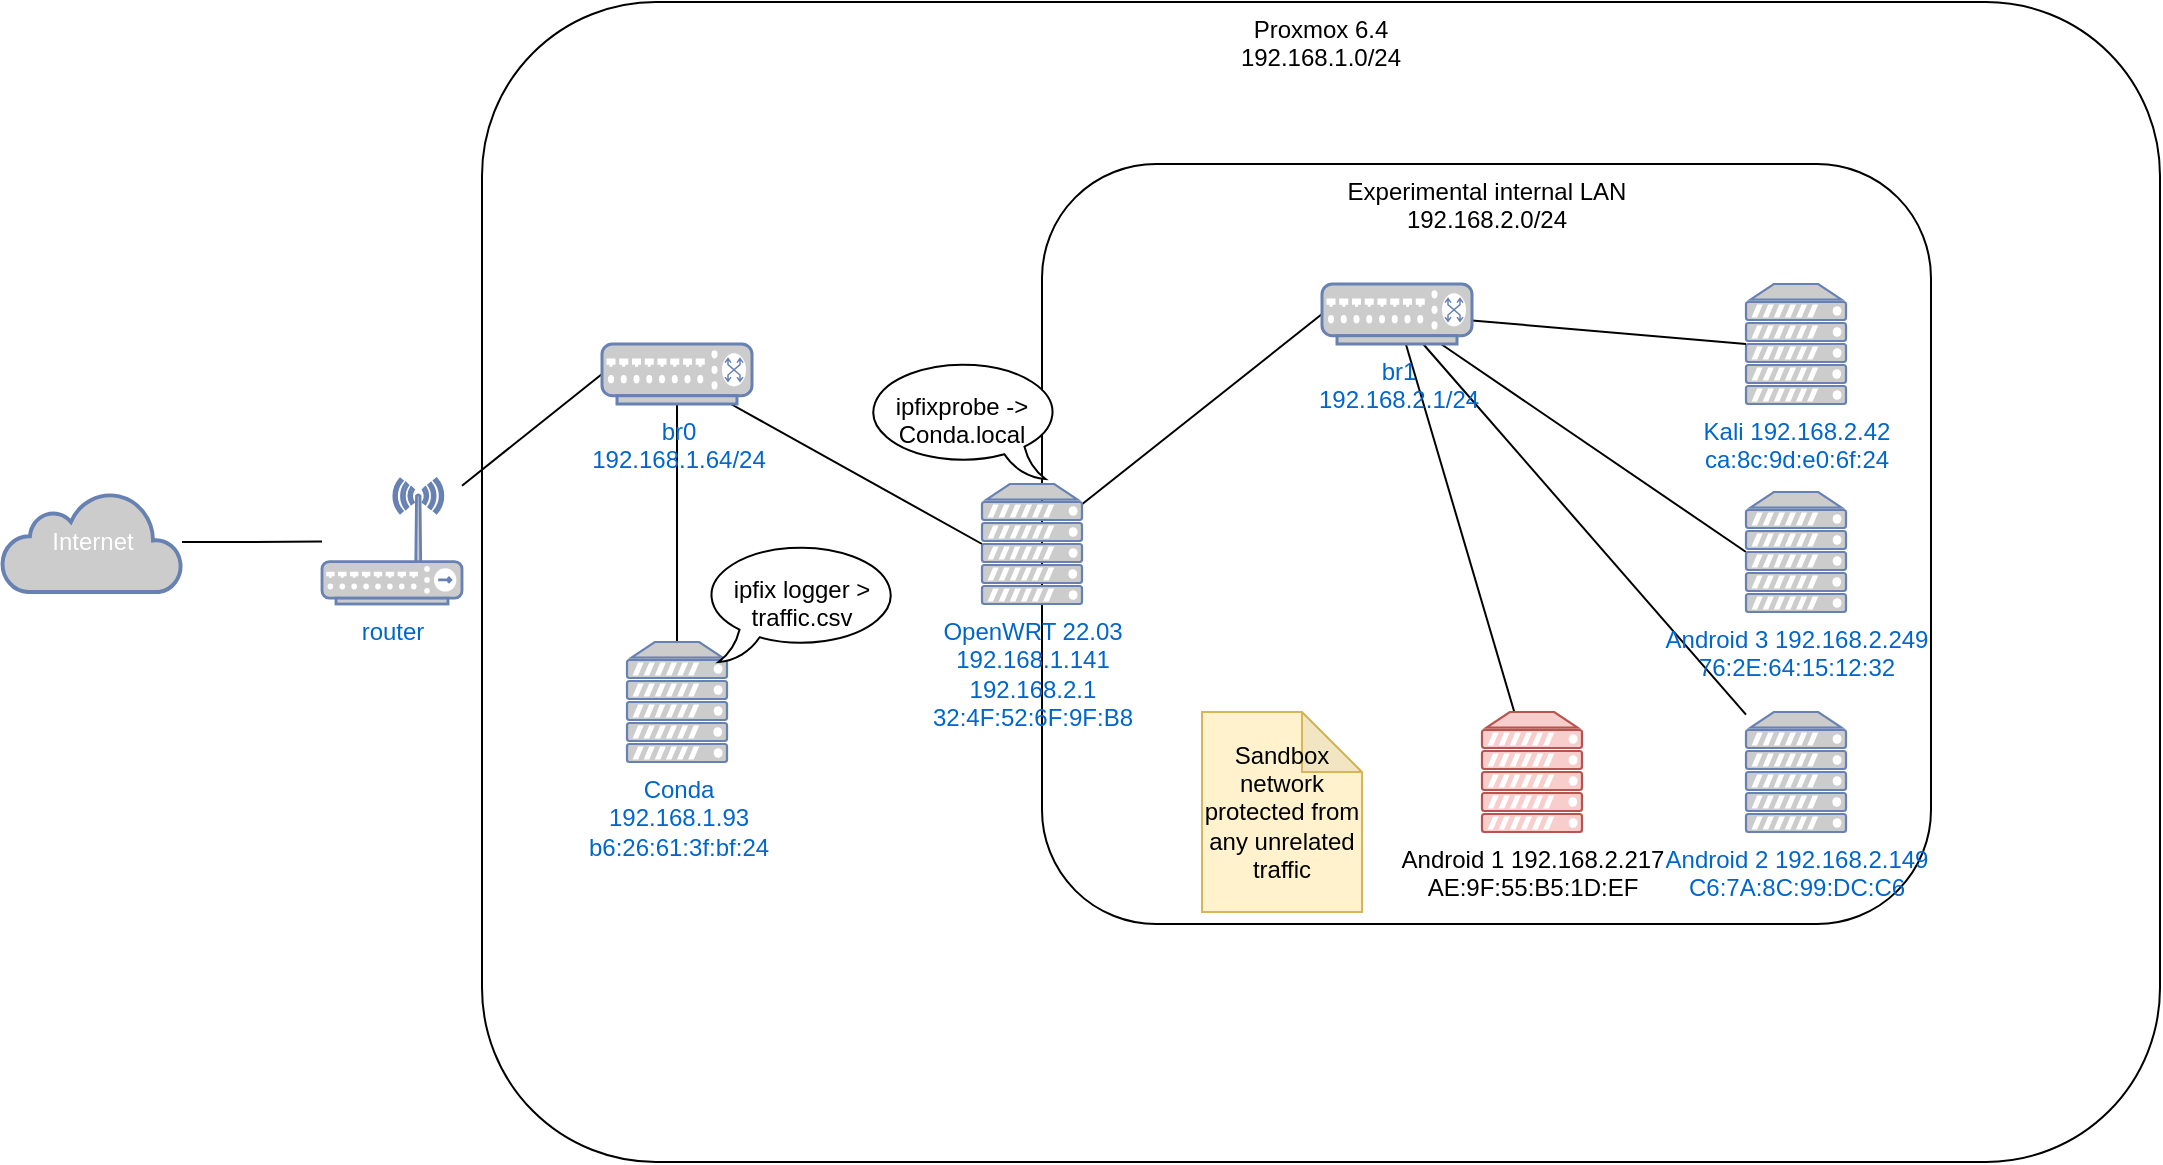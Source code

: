 <mxfile version="20.5.3" type="embed"><diagram id="jLwXgOiIhLEKHpEH9h6s" name="Page-1"><mxGraphModel dx="1746" dy="1023" grid="1" gridSize="10" guides="1" tooltips="1" connect="1" arrows="1" fold="1" page="1" pageScale="1" pageWidth="1100" pageHeight="850" background="#ffffff" math="0" shadow="0"><root><mxCell id="0"/><mxCell id="1" parent="0"/><mxCell id="3" value="Proxmox 6.4&lt;br&gt;192.168.1.0/24" style="rounded=1;whiteSpace=wrap;html=1;align=center;verticalAlign=top;fillColor=default;" parent="1" vertex="1"><mxGeometry x="250" y="10" width="839" height="580" as="geometry"/></mxCell><mxCell id="4" style="rounded=0;orthogonalLoop=1;jettySize=auto;html=1;entryX=0;entryY=0.5;entryDx=0;entryDy=0;entryPerimeter=0;endArrow=none;endFill=0;" parent="1" source="5" target="17" edge="1"><mxGeometry relative="1" as="geometry"/></mxCell><mxCell id="5" value="router" style="fontColor=#0066CC;verticalAlign=top;verticalLabelPosition=bottom;labelPosition=center;align=center;html=1;outlineConnect=0;fillColor=#CCCCCC;strokeColor=#6881B3;gradientColor=none;gradientDirection=north;strokeWidth=2;shape=mxgraph.networks.wireless_hub;" parent="1" vertex="1"><mxGeometry x="170" y="248.5" width="70" height="62.5" as="geometry"/></mxCell><mxCell id="6" value="" style="edgeStyle=orthogonalEdgeStyle;rounded=0;orthogonalLoop=1;jettySize=auto;html=1;endArrow=none;endFill=0;" parent="1" source="7" target="5" edge="1"><mxGeometry relative="1" as="geometry"/></mxCell><mxCell id="7" value="Internet" style="html=1;outlineConnect=0;fillColor=#CCCCCC;strokeColor=#6881B3;gradientColor=none;gradientDirection=north;strokeWidth=2;shape=mxgraph.networks.cloud;fontColor=#ffffff;" parent="1" vertex="1"><mxGeometry x="10" y="255" width="90" height="50" as="geometry"/></mxCell><mxCell id="9" value="Experimental internal LAN&lt;br&gt;192.168.2.0/24" style="rounded=1;whiteSpace=wrap;html=1;verticalAlign=top;" parent="1" vertex="1"><mxGeometry x="530" y="91" width="444.5" height="380" as="geometry"/></mxCell><mxCell id="10" value="Kali 192.168.2.42&lt;br&gt;ca:8c:9d:e0:6f:24" style="fontColor=#0066CC;verticalAlign=top;verticalLabelPosition=bottom;labelPosition=center;align=center;html=1;outlineConnect=0;fillColor=#CCCCCC;strokeColor=#6881B3;gradientColor=none;gradientDirection=north;strokeWidth=2;shape=mxgraph.networks.server;" parent="1" vertex="1"><mxGeometry x="882" y="151" width="50" height="60" as="geometry"/></mxCell><mxCell id="13" style="rounded=0;orthogonalLoop=1;jettySize=auto;html=1;entryX=0;entryY=0.5;entryDx=0;entryDy=0;entryPerimeter=0;endArrow=none;endFill=0;" parent="1" source="14" target="21" edge="1"><mxGeometry relative="1" as="geometry"/></mxCell><mxCell id="14" value="OpenWRT 22.03&lt;br&gt;&lt;div&gt;192.168.1.141&lt;/div&gt;&lt;div&gt;192.168.2.1&lt;/div&gt;32:4F:52:6F:9F:B8" style="fontColor=#0066CC;verticalAlign=top;verticalLabelPosition=bottom;labelPosition=center;align=center;html=1;outlineConnect=0;fillColor=#CCCCCC;strokeColor=#6881B3;gradientColor=none;gradientDirection=north;strokeWidth=2;shape=mxgraph.networks.server;" parent="1" vertex="1"><mxGeometry x="500" y="251" width="50" height="60" as="geometry"/></mxCell><mxCell id="16" style="rounded=0;orthogonalLoop=1;jettySize=auto;html=1;entryX=0;entryY=0.5;entryDx=0;entryDy=0;entryPerimeter=0;endArrow=none;endFill=0;" parent="1" source="17" target="14" edge="1"><mxGeometry relative="1" as="geometry"/></mxCell><mxCell id="36" style="edgeStyle=orthogonalEdgeStyle;rounded=0;orthogonalLoop=1;jettySize=auto;entryX=0.5;entryY=0;entryDx=0;entryDy=0;entryPerimeter=0;endArrow=none;endFill=0;" edge="1" parent="1" source="17" target="35"><mxGeometry relative="1" as="geometry"/></mxCell><mxCell id="17" value="&lt;div&gt;br0&lt;/div&gt;&lt;div&gt;192.168.1.64/24&lt;br&gt;&lt;/div&gt;" style="fontColor=#0066CC;verticalAlign=top;verticalLabelPosition=bottom;labelPosition=center;align=center;html=1;outlineConnect=0;fillColor=#CCCCCC;strokeColor=#6881B3;gradientColor=none;gradientDirection=north;strokeWidth=2;shape=mxgraph.networks.switch;" parent="1" vertex="1"><mxGeometry x="310" y="181" width="75" height="30" as="geometry"/></mxCell><mxCell id="18" style="rounded=0;orthogonalLoop=1;jettySize=auto;html=1;entryX=0;entryY=0.5;entryDx=0;entryDy=0;entryPerimeter=0;endArrow=none;endFill=0;" parent="1" source="21" target="10" edge="1"><mxGeometry relative="1" as="geometry"/></mxCell><mxCell id="32" style="edgeStyle=none;rounded=0;orthogonalLoop=1;jettySize=auto;endArrow=none;endFill=0;" parent="1" source="21" target="30" edge="1"><mxGeometry relative="1" as="geometry"/></mxCell><mxCell id="33" style="edgeStyle=none;rounded=0;orthogonalLoop=1;jettySize=auto;endArrow=none;endFill=0;" parent="1" source="21" target="29" edge="1"><mxGeometry relative="1" as="geometry"/></mxCell><mxCell id="34" style="edgeStyle=none;rounded=0;orthogonalLoop=1;jettySize=auto;entryX=0;entryY=0.5;entryDx=0;entryDy=0;entryPerimeter=0;endArrow=none;endFill=0;" parent="1" source="21" target="28" edge="1"><mxGeometry relative="1" as="geometry"/></mxCell><mxCell id="21" value="&lt;div&gt;br1&lt;/div&gt;&lt;div&gt;192.168.2.1/24&lt;br&gt;&lt;/div&gt;" style="fontColor=#0066CC;verticalAlign=top;verticalLabelPosition=bottom;labelPosition=center;align=center;html=1;outlineConnect=0;fillColor=#CCCCCC;strokeColor=#6881B3;gradientColor=none;gradientDirection=north;strokeWidth=2;shape=mxgraph.networks.switch;" parent="1" vertex="1"><mxGeometry x="670" y="151" width="75" height="30" as="geometry"/></mxCell><mxCell id="23" value="Sandbox network protected from any unrelated traffic" style="shape=note;whiteSpace=wrap;html=1;backgroundOutline=1;darkOpacity=0.05;fillColor=#fff2cc;strokeColor=#d6b656;" parent="1" vertex="1"><mxGeometry x="610" y="365" width="80" height="100" as="geometry"/></mxCell><mxCell id="28" value="Android 3 192.168.2.249&lt;br&gt;76:2E:64:15:12:32" style="fontColor=#0066CC;verticalAlign=top;verticalLabelPosition=bottom;labelPosition=center;align=center;html=1;outlineConnect=0;fillColor=#CCCCCC;strokeColor=#6881B3;gradientColor=none;gradientDirection=north;strokeWidth=2;shape=mxgraph.networks.server;" parent="1" vertex="1"><mxGeometry x="882" y="255" width="50" height="60" as="geometry"/></mxCell><mxCell id="29" value="Android 2 192.168.2.149&lt;br&gt;C6:7A:8C:99:DC:C6" style="fontColor=#0066CC;verticalAlign=top;verticalLabelPosition=bottom;labelPosition=center;align=center;html=1;outlineConnect=0;fillColor=#CCCCCC;strokeColor=#6881B3;gradientColor=none;gradientDirection=north;strokeWidth=2;shape=mxgraph.networks.server;" parent="1" vertex="1"><mxGeometry x="882" y="365" width="50" height="60" as="geometry"/></mxCell><mxCell id="30" value="Android 1 192.168.2.217&lt;br&gt;AE:9F:55:B5:1D:EF" style="verticalAlign=top;verticalLabelPosition=bottom;labelPosition=center;align=center;html=1;outlineConnect=0;fillColor=#f8cecc;strokeColor=#b85450;gradientDirection=north;strokeWidth=2;shape=mxgraph.networks.server;" parent="1" vertex="1"><mxGeometry x="750" y="365" width="50" height="60" as="geometry"/></mxCell><mxCell id="35" value="Conda&lt;br&gt;&lt;div&gt;192.168.1.93&lt;/div&gt;b6:26:61:3f:bf:24" style="fontColor=#0066CC;verticalAlign=top;verticalLabelPosition=bottom;labelPosition=center;align=center;html=1;outlineConnect=0;fillColor=#CCCCCC;strokeColor=#6881B3;gradientColor=none;gradientDirection=north;strokeWidth=2;shape=mxgraph.networks.server;" vertex="1" parent="1"><mxGeometry x="322.5" y="330" width="50" height="60" as="geometry"/></mxCell><mxCell id="38" value="ipfixprobe -&gt;&#xA;Conda.local" style="shape=mxgraph.basic.oval_callout;flipH=1;" vertex="1" parent="1"><mxGeometry x="440" y="188.5" width="100" height="60" as="geometry"/></mxCell><mxCell id="42" value="ipfix logger &gt;&#xA;traffic.csv" style="shape=mxgraph.basic.oval_callout;flipH=0;" vertex="1" parent="1"><mxGeometry x="360" y="280" width="100" height="60" as="geometry"/></mxCell></root></mxGraphModel></diagram></mxfile>